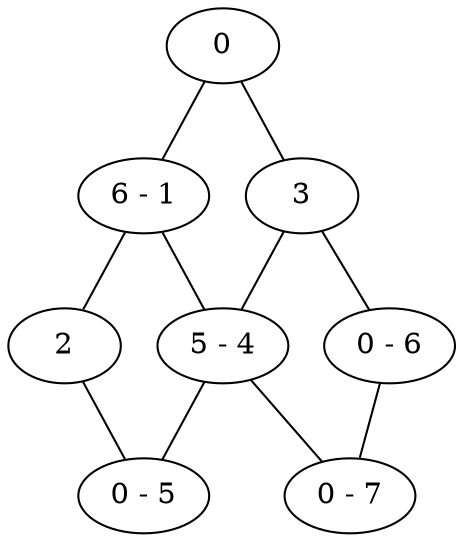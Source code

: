 graph new_graph {
	0;
	1[label="6 - 1"];
	2;
	3;
	4[label="5 - 4"];
	5[label="0 - 5"];
	6[label="0 - 6"];
	7[label="0 - 7"];
	0--1;
	0--3;
	1--2;
	1--4;
	2--5;
	3--4;
	3--6;
	4--5;
	4--7;
	6--7;
	}
